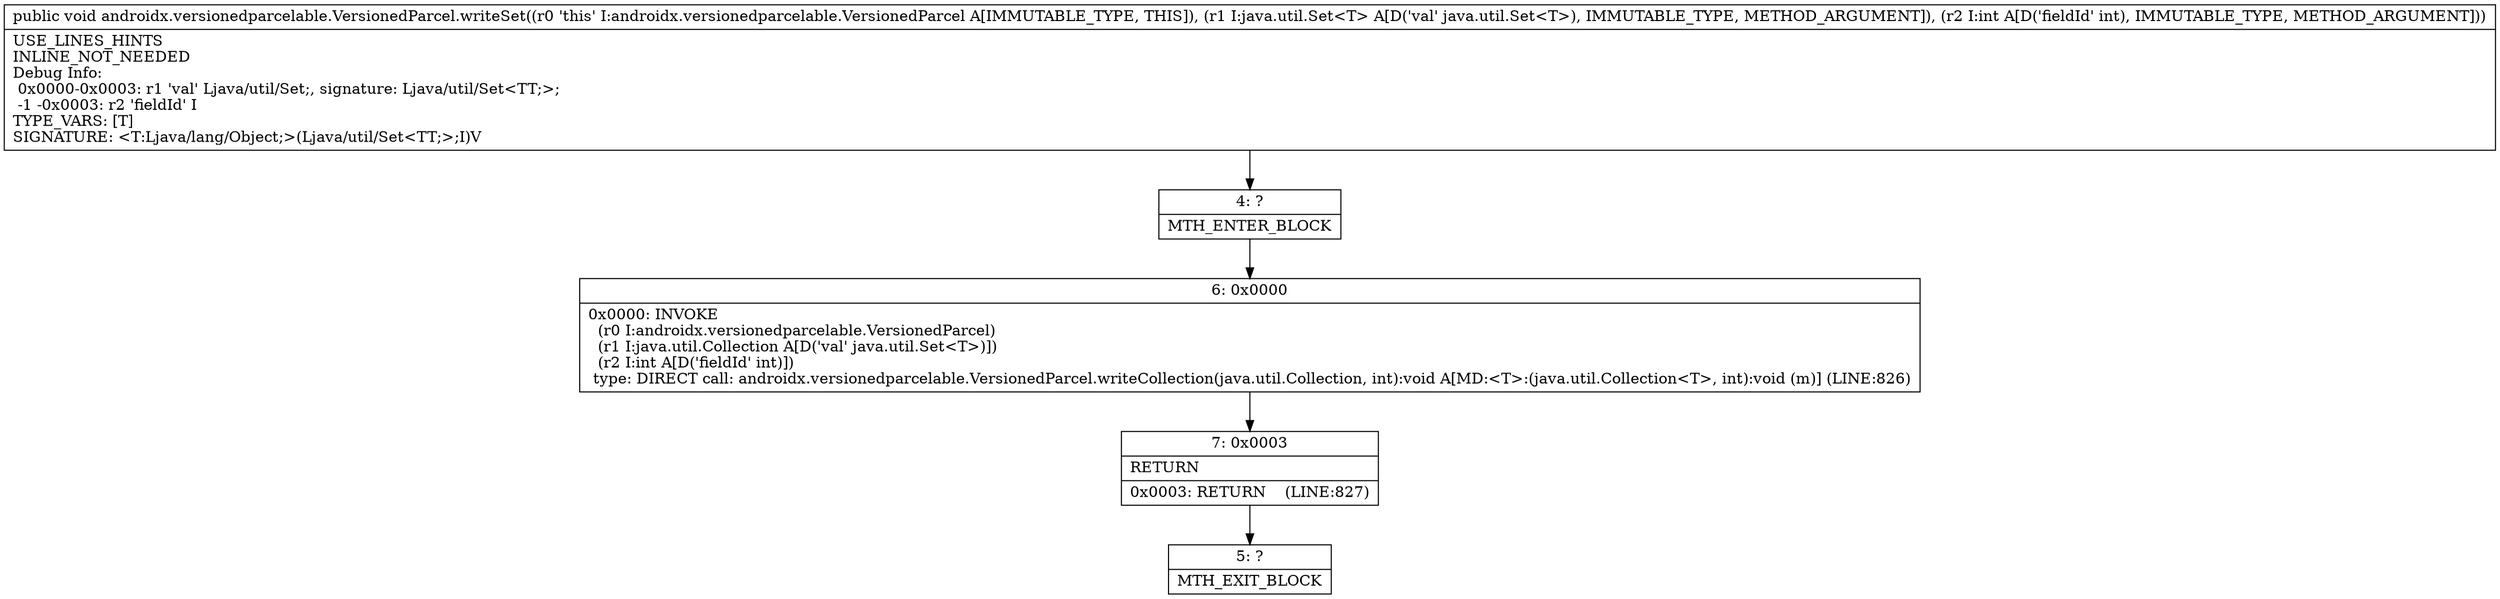 digraph "CFG forandroidx.versionedparcelable.VersionedParcel.writeSet(Ljava\/util\/Set;I)V" {
Node_4 [shape=record,label="{4\:\ ?|MTH_ENTER_BLOCK\l}"];
Node_6 [shape=record,label="{6\:\ 0x0000|0x0000: INVOKE  \l  (r0 I:androidx.versionedparcelable.VersionedParcel)\l  (r1 I:java.util.Collection A[D('val' java.util.Set\<T\>)])\l  (r2 I:int A[D('fieldId' int)])\l type: DIRECT call: androidx.versionedparcelable.VersionedParcel.writeCollection(java.util.Collection, int):void A[MD:\<T\>:(java.util.Collection\<T\>, int):void (m)] (LINE:826)\l}"];
Node_7 [shape=record,label="{7\:\ 0x0003|RETURN\l|0x0003: RETURN    (LINE:827)\l}"];
Node_5 [shape=record,label="{5\:\ ?|MTH_EXIT_BLOCK\l}"];
MethodNode[shape=record,label="{public void androidx.versionedparcelable.VersionedParcel.writeSet((r0 'this' I:androidx.versionedparcelable.VersionedParcel A[IMMUTABLE_TYPE, THIS]), (r1 I:java.util.Set\<T\> A[D('val' java.util.Set\<T\>), IMMUTABLE_TYPE, METHOD_ARGUMENT]), (r2 I:int A[D('fieldId' int), IMMUTABLE_TYPE, METHOD_ARGUMENT]))  | USE_LINES_HINTS\lINLINE_NOT_NEEDED\lDebug Info:\l  0x0000\-0x0003: r1 'val' Ljava\/util\/Set;, signature: Ljava\/util\/Set\<TT;\>;\l  \-1 \-0x0003: r2 'fieldId' I\lTYPE_VARS: [T]\lSIGNATURE: \<T:Ljava\/lang\/Object;\>(Ljava\/util\/Set\<TT;\>;I)V\l}"];
MethodNode -> Node_4;Node_4 -> Node_6;
Node_6 -> Node_7;
Node_7 -> Node_5;
}

